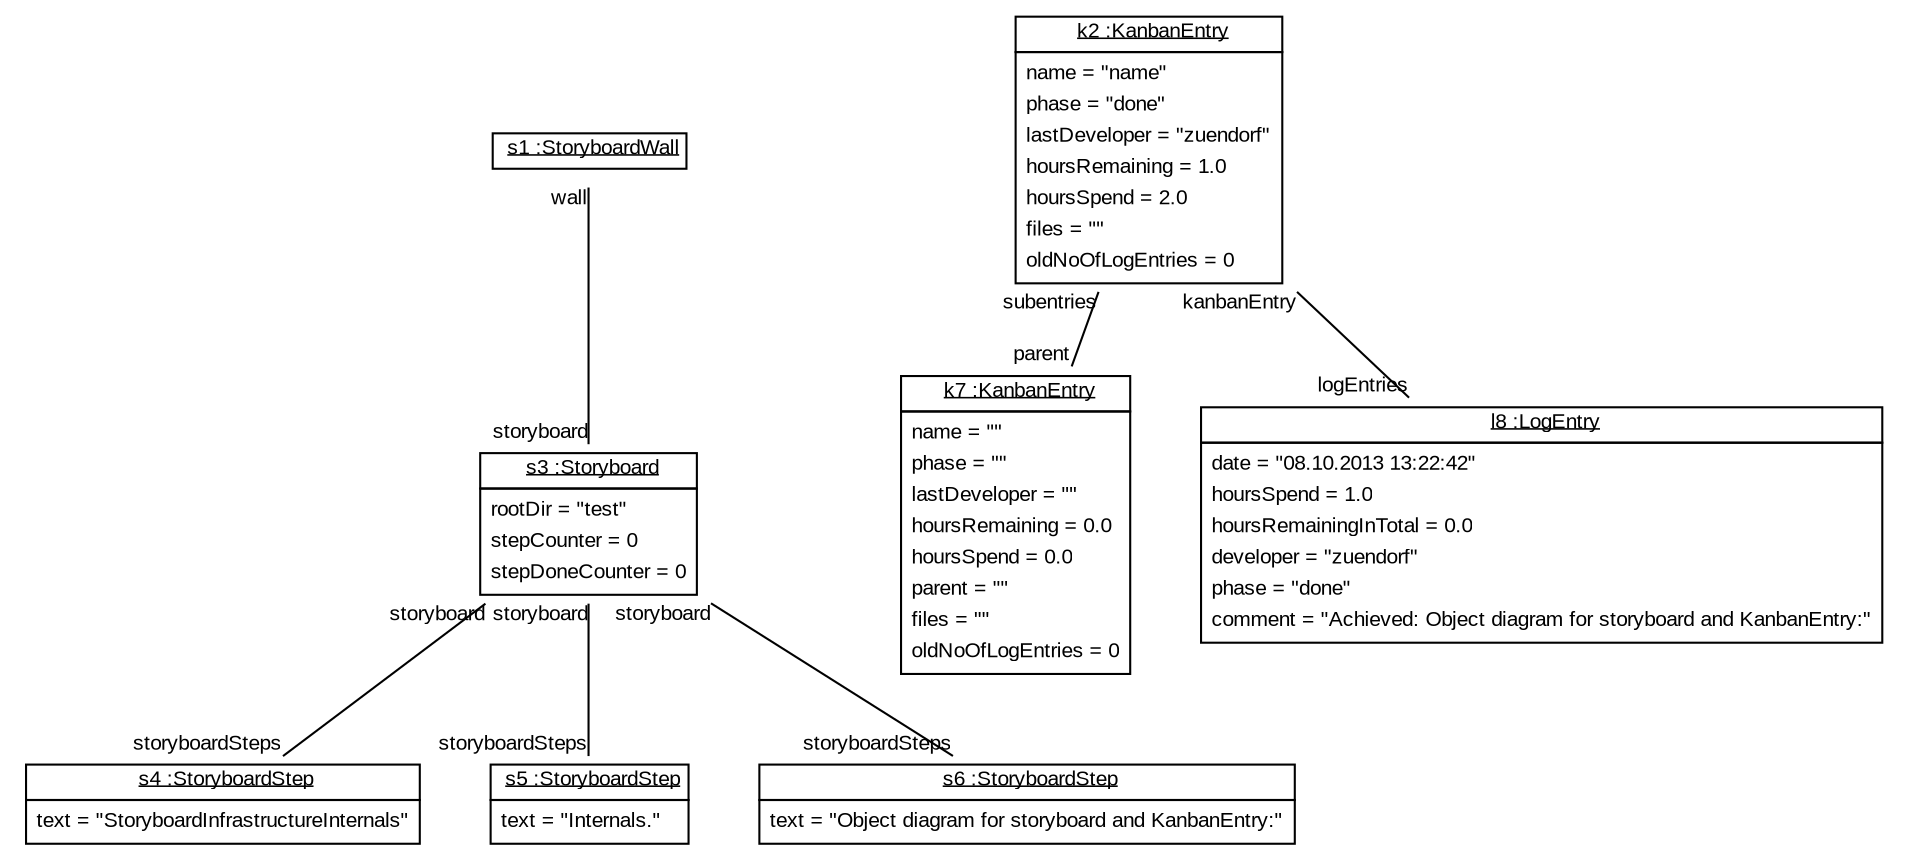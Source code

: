 graph ObjectDiagram {
   node [shape = none, fontsize = 10, fontname = "Arial"];
   edge [fontsize = 10, fontname = "Arial"];
   compound=true;

s1 [label=<<table border='0' cellborder='1' cellspacing='0'> <tr> <td href="../../SDMLib/src/org/sdmlib/storyboards/StoryboardWall.java"> <u>s1 :StoryboardWall</u></td></tr></table>>];
s3 [label=<<table border='0' cellborder='1' cellspacing='0'> <tr> <td href="../../SDMLib/src/org/sdmlib/storyboards/Storyboard.java"> <u>s3 :Storyboard</u></td></tr><tr><td><table border='0' cellborder='0' cellspacing='0'><tr><td align='left'>rootDir = "test"</td></tr><tr><td align='left'>stepCounter = 0</td></tr><tr><td align='left'>stepDoneCounter = 0</td></tr></table></td></tr></table>>];
s4 [label=<<table border='0' cellborder='1' cellspacing='0'> <tr> <td href="../../SDMLib/src/org/sdmlib/storyboards/StoryboardStep.java"> <u>s4 :StoryboardStep</u></td></tr><tr><td><table border='0' cellborder='0' cellspacing='0'><tr><td align='left'>text = "StoryboardInfrastructureInternals"</td></tr></table></td></tr></table>>];
s5 [label=<<table border='0' cellborder='1' cellspacing='0'> <tr> <td href="../../SDMLib/src/org/sdmlib/storyboards/StoryboardStep.java"> <u>s5 :StoryboardStep</u></td></tr><tr><td><table border='0' cellborder='0' cellspacing='0'><tr><td align='left'>text = "Internals."</td></tr></table></td></tr></table>>];
s6 [label=<<table border='0' cellborder='1' cellspacing='0'> <tr> <td href="../../SDMLib/src/org/sdmlib/storyboards/StoryboardStep.java"> <u>s6 :StoryboardStep</u></td></tr><tr><td><table border='0' cellborder='0' cellspacing='0'><tr><td align='left'>text = "Object diagram for storyboard and KanbanEntry:"</td></tr></table></td></tr></table>>];
k2 [label=<<table border='0' cellborder='1' cellspacing='0'> <tr> <td href="../../SDMLib/src/org/sdmlib/storyboards/KanbanEntry.java"> <u>k2 :KanbanEntry</u></td></tr><tr><td><table border='0' cellborder='0' cellspacing='0'><tr><td align='left'>name = "name"</td></tr><tr><td align='left'>phase = "done"</td></tr><tr><td align='left'>lastDeveloper = "zuendorf"</td></tr><tr><td align='left'>hoursRemaining = 1.0</td></tr><tr><td align='left'>hoursSpend = 2.0</td></tr><tr><td align='left'>files = ""</td></tr><tr><td align='left'>oldNoOfLogEntries = 0</td></tr></table></td></tr></table>>];
k7 [label=<<table border='0' cellborder='1' cellspacing='0'> <tr> <td href="../../SDMLib/src/org/sdmlib/storyboards/KanbanEntry.java"> <u>k7 :KanbanEntry</u></td></tr><tr><td><table border='0' cellborder='0' cellspacing='0'><tr><td align='left'>name = ""</td></tr><tr><td align='left'>phase = ""</td></tr><tr><td align='left'>lastDeveloper = ""</td></tr><tr><td align='left'>hoursRemaining = 0.0</td></tr><tr><td align='left'>hoursSpend = 0.0</td></tr><tr><td align='left'>parent = ""</td></tr><tr><td align='left'>files = ""</td></tr><tr><td align='left'>oldNoOfLogEntries = 0</td></tr></table></td></tr></table>>];
l8 [label=<<table border='0' cellborder='1' cellspacing='0'> <tr> <td href="../../SDMLib/src/org/sdmlib/storyboards/LogEntry.java"> <u>l8 :LogEntry</u></td></tr><tr><td><table border='0' cellborder='0' cellspacing='0'><tr><td align='left'>date = "08.10.2013 13:22:42"</td></tr><tr><td align='left'>hoursSpend = 1.0</td></tr><tr><td align='left'>hoursRemainingInTotal = 0.0</td></tr><tr><td align='left'>developer = "zuendorf"</td></tr><tr><td align='left'>phase = "done"</td></tr><tr><td align='left'>comment = "Achieved: Object diagram for storyboard and KanbanEntry:"</td></tr></table></td></tr></table>>];

s1 -- s3 [headlabel = "storyboard" taillabel = "wall"];
s3 -- s4 [headlabel = "storyboardSteps" taillabel = "storyboard"];
s3 -- s5 [headlabel = "storyboardSteps" taillabel = "storyboard"];
s3 -- s6 [headlabel = "storyboardSteps" taillabel = "storyboard"];
k2 -- k7 [headlabel = "parent" taillabel = "subentries"];
k2 -- l8 [headlabel = "logEntries" taillabel = "kanbanEntry"];
}
